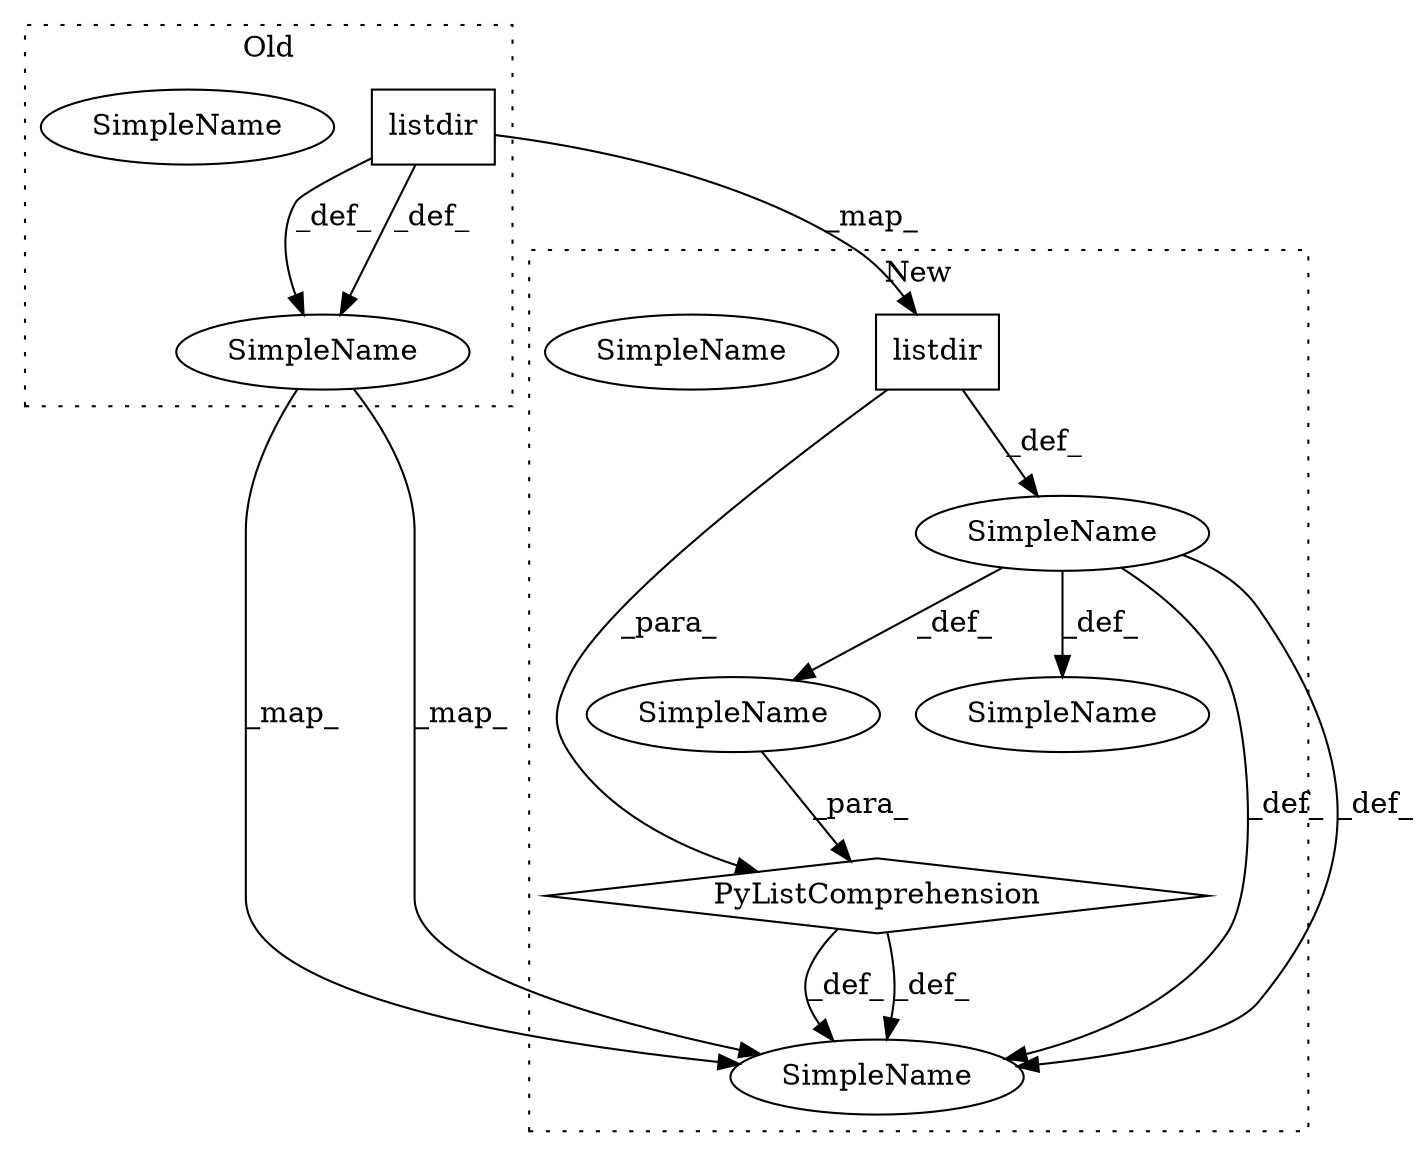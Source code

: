 digraph G {
subgraph cluster0 {
1 [label="listdir" a="32" s="2068,2086" l="8,1" shape="box"];
7 [label="SimpleName" a="42" s="2058" l="9" shape="ellipse"];
10 [label="SimpleName" a="42" s="2058" l="9" shape="ellipse"];
label = "Old";
style="dotted";
}
subgraph cluster1 {
2 [label="listdir" a="32" s="2037,2055" l="8,1" shape="box"];
3 [label="SimpleName" a="42" s="" l="" shape="ellipse"];
4 [label="SimpleName" a="42" s="2033" l="1" shape="ellipse"];
5 [label="SimpleName" a="42" s="" l="" shape="ellipse"];
6 [label="PyListComprehension" a="109" s="1968" l="126" shape="diamond"];
8 [label="SimpleName" a="42" s="1947" l="9" shape="ellipse"];
9 [label="SimpleName" a="42" s="1947" l="9" shape="ellipse"];
label = "New";
style="dotted";
}
1 -> 10 [label="_def_"];
1 -> 10 [label="_def_"];
1 -> 2 [label="_map_"];
2 -> 6 [label="_para_"];
2 -> 3 [label="_def_"];
3 -> 9 [label="_def_"];
3 -> 9 [label="_def_"];
3 -> 4 [label="_def_"];
3 -> 5 [label="_def_"];
5 -> 6 [label="_para_"];
6 -> 9 [label="_def_"];
6 -> 9 [label="_def_"];
10 -> 9 [label="_map_"];
10 -> 9 [label="_map_"];
}